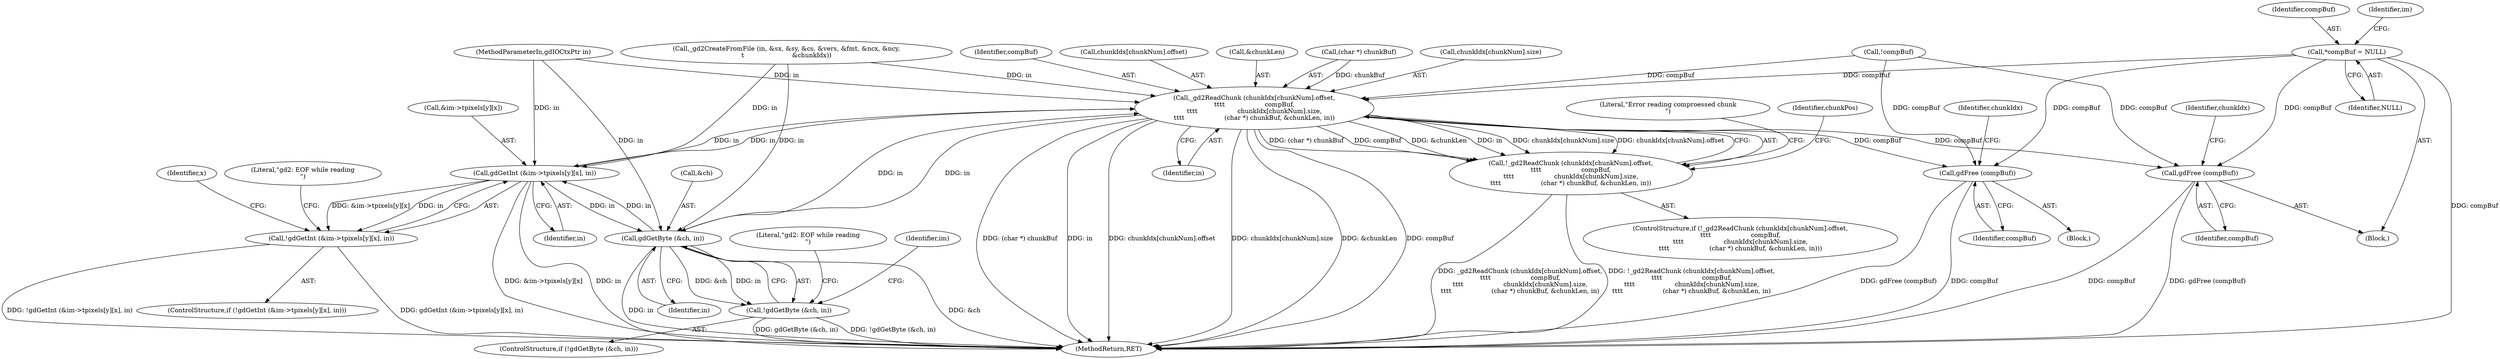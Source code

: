 digraph "0_libgd_fe9ed49dafa993e3af96b6a5a589efeea9bfb36f@pointer" {
"1000162" [label="(Call,*compBuf = NULL)"];
"1000331" [label="(Call,_gd2ReadChunk (chunkIdx[chunkNum].offset,\n\t\t\t\t                    compBuf,\n\t\t\t\t                    chunkIdx[chunkNum].size,\n\t\t\t\t                    (char *) chunkBuf, &chunkLen, in))"];
"1000330" [label="(Call,!_gd2ReadChunk (chunkIdx[chunkNum].offset,\n\t\t\t\t                    compBuf,\n\t\t\t\t                    chunkIdx[chunkNum].size,\n\t\t\t\t                    (char *) chunkBuf, &chunkLen, in))"];
"1000411" [label="(Call,gdGetInt (&im->tpixels[y][x], in))"];
"1000410" [label="(Call,!gdGetInt (&im->tpixels[y][x], in))"];
"1000433" [label="(Call,gdGetByte (&ch, in))"];
"1000432" [label="(Call,!gdGetByte (&ch, in))"];
"1000540" [label="(Call,gdFree (compBuf))"];
"1000560" [label="(Call,gdFree (compBuf))"];
"1000337" [label="(Identifier,compBuf)"];
"1000264" [label="(Call,!compBuf)"];
"1000162" [label="(Call,*compBuf = NULL)"];
"1000329" [label="(ControlStructure,if (!_gd2ReadChunk (chunkIdx[chunkNum].offset,\n\t\t\t\t                    compBuf,\n\t\t\t\t                    chunkIdx[chunkNum].size,\n\t\t\t\t                    (char *) chunkBuf, &chunkLen, in)))"];
"1000116" [label="(MethodParameterIn,gdIOCtxPtr in)"];
"1000332" [label="(Call,chunkIdx[chunkNum].offset)"];
"1000420" [label="(Identifier,in)"];
"1000411" [label="(Call,gdGetInt (&im->tpixels[y][x], in))"];
"1000540" [label="(Call,gdFree (compBuf))"];
"1000434" [label="(Call,&ch)"];
"1000561" [label="(Identifier,compBuf)"];
"1000163" [label="(Identifier,compBuf)"];
"1000167" [label="(Identifier,im)"];
"1000436" [label="(Identifier,in)"];
"1000164" [label="(Identifier,NULL)"];
"1000331" [label="(Call,_gd2ReadChunk (chunkIdx[chunkNum].offset,\n\t\t\t\t                    compBuf,\n\t\t\t\t                    chunkIdx[chunkNum].size,\n\t\t\t\t                    (char *) chunkBuf, &chunkLen, in))"];
"1000330" [label="(Call,!_gd2ReadChunk (chunkIdx[chunkNum].offset,\n\t\t\t\t                    compBuf,\n\t\t\t\t                    chunkIdx[chunkNum].size,\n\t\t\t\t                    (char *) chunkBuf, &chunkLen, in))"];
"1000412" [label="(Call,&im->tpixels[y][x])"];
"1000402" [label="(Identifier,x)"];
"1000563" [label="(Identifier,chunkIdx)"];
"1000439" [label="(Literal,\"gd2: EOF while reading\n\")"];
"1000433" [label="(Call,gdGetByte (&ch, in))"];
"1000569" [label="(MethodReturn,RET)"];
"1000541" [label="(Identifier,compBuf)"];
"1000168" [label="(Call,_gd2CreateFromFile (in, &sx, &sy, &cs, &vers, &fmt, &ncx, &ncy,\n\t                        &chunkIdx))"];
"1000117" [label="(Block,)"];
"1000423" [label="(Literal,\"gd2: EOF while reading\n\")"];
"1000432" [label="(Call,!gdGetByte (&ch, in))"];
"1000346" [label="(Call,&chunkLen)"];
"1000355" [label="(Identifier,chunkPos)"];
"1000559" [label="(Block,)"];
"1000409" [label="(ControlStructure,if (!gdGetInt (&im->tpixels[y][x], in)))"];
"1000343" [label="(Call,(char *) chunkBuf)"];
"1000348" [label="(Identifier,in)"];
"1000352" [label="(Literal,\"Error reading comproessed chunk\n\")"];
"1000560" [label="(Call,gdFree (compBuf))"];
"1000543" [label="(Identifier,chunkIdx)"];
"1000431" [label="(ControlStructure,if (!gdGetByte (&ch, in)))"];
"1000410" [label="(Call,!gdGetInt (&im->tpixels[y][x], in))"];
"1000448" [label="(Identifier,im)"];
"1000338" [label="(Call,chunkIdx[chunkNum].size)"];
"1000162" -> "1000117"  [label="AST: "];
"1000162" -> "1000164"  [label="CFG: "];
"1000163" -> "1000162"  [label="AST: "];
"1000164" -> "1000162"  [label="AST: "];
"1000167" -> "1000162"  [label="CFG: "];
"1000162" -> "1000569"  [label="DDG: compBuf"];
"1000162" -> "1000331"  [label="DDG: compBuf"];
"1000162" -> "1000540"  [label="DDG: compBuf"];
"1000162" -> "1000560"  [label="DDG: compBuf"];
"1000331" -> "1000330"  [label="AST: "];
"1000331" -> "1000348"  [label="CFG: "];
"1000332" -> "1000331"  [label="AST: "];
"1000337" -> "1000331"  [label="AST: "];
"1000338" -> "1000331"  [label="AST: "];
"1000343" -> "1000331"  [label="AST: "];
"1000346" -> "1000331"  [label="AST: "];
"1000348" -> "1000331"  [label="AST: "];
"1000330" -> "1000331"  [label="CFG: "];
"1000331" -> "1000569"  [label="DDG: (char *) chunkBuf"];
"1000331" -> "1000569"  [label="DDG: in"];
"1000331" -> "1000569"  [label="DDG: chunkIdx[chunkNum].offset"];
"1000331" -> "1000569"  [label="DDG: chunkIdx[chunkNum].size"];
"1000331" -> "1000569"  [label="DDG: &chunkLen"];
"1000331" -> "1000569"  [label="DDG: compBuf"];
"1000331" -> "1000330"  [label="DDG: (char *) chunkBuf"];
"1000331" -> "1000330"  [label="DDG: compBuf"];
"1000331" -> "1000330"  [label="DDG: &chunkLen"];
"1000331" -> "1000330"  [label="DDG: in"];
"1000331" -> "1000330"  [label="DDG: chunkIdx[chunkNum].size"];
"1000331" -> "1000330"  [label="DDG: chunkIdx[chunkNum].offset"];
"1000264" -> "1000331"  [label="DDG: compBuf"];
"1000343" -> "1000331"  [label="DDG: chunkBuf"];
"1000433" -> "1000331"  [label="DDG: in"];
"1000168" -> "1000331"  [label="DDG: in"];
"1000411" -> "1000331"  [label="DDG: in"];
"1000116" -> "1000331"  [label="DDG: in"];
"1000331" -> "1000411"  [label="DDG: in"];
"1000331" -> "1000433"  [label="DDG: in"];
"1000331" -> "1000540"  [label="DDG: compBuf"];
"1000331" -> "1000560"  [label="DDG: compBuf"];
"1000330" -> "1000329"  [label="AST: "];
"1000352" -> "1000330"  [label="CFG: "];
"1000355" -> "1000330"  [label="CFG: "];
"1000330" -> "1000569"  [label="DDG: _gd2ReadChunk (chunkIdx[chunkNum].offset,\n\t\t\t\t                    compBuf,\n\t\t\t\t                    chunkIdx[chunkNum].size,\n\t\t\t\t                    (char *) chunkBuf, &chunkLen, in)"];
"1000330" -> "1000569"  [label="DDG: !_gd2ReadChunk (chunkIdx[chunkNum].offset,\n\t\t\t\t                    compBuf,\n\t\t\t\t                    chunkIdx[chunkNum].size,\n\t\t\t\t                    (char *) chunkBuf, &chunkLen, in)"];
"1000411" -> "1000410"  [label="AST: "];
"1000411" -> "1000420"  [label="CFG: "];
"1000412" -> "1000411"  [label="AST: "];
"1000420" -> "1000411"  [label="AST: "];
"1000410" -> "1000411"  [label="CFG: "];
"1000411" -> "1000569"  [label="DDG: &im->tpixels[y][x]"];
"1000411" -> "1000569"  [label="DDG: in"];
"1000411" -> "1000410"  [label="DDG: &im->tpixels[y][x]"];
"1000411" -> "1000410"  [label="DDG: in"];
"1000433" -> "1000411"  [label="DDG: in"];
"1000168" -> "1000411"  [label="DDG: in"];
"1000116" -> "1000411"  [label="DDG: in"];
"1000411" -> "1000433"  [label="DDG: in"];
"1000410" -> "1000409"  [label="AST: "];
"1000423" -> "1000410"  [label="CFG: "];
"1000402" -> "1000410"  [label="CFG: "];
"1000410" -> "1000569"  [label="DDG: gdGetInt (&im->tpixels[y][x], in)"];
"1000410" -> "1000569"  [label="DDG: !gdGetInt (&im->tpixels[y][x], in)"];
"1000433" -> "1000432"  [label="AST: "];
"1000433" -> "1000436"  [label="CFG: "];
"1000434" -> "1000433"  [label="AST: "];
"1000436" -> "1000433"  [label="AST: "];
"1000432" -> "1000433"  [label="CFG: "];
"1000433" -> "1000569"  [label="DDG: in"];
"1000433" -> "1000569"  [label="DDG: &ch"];
"1000433" -> "1000432"  [label="DDG: &ch"];
"1000433" -> "1000432"  [label="DDG: in"];
"1000168" -> "1000433"  [label="DDG: in"];
"1000116" -> "1000433"  [label="DDG: in"];
"1000432" -> "1000431"  [label="AST: "];
"1000439" -> "1000432"  [label="CFG: "];
"1000448" -> "1000432"  [label="CFG: "];
"1000432" -> "1000569"  [label="DDG: !gdGetByte (&ch, in)"];
"1000432" -> "1000569"  [label="DDG: gdGetByte (&ch, in)"];
"1000540" -> "1000117"  [label="AST: "];
"1000540" -> "1000541"  [label="CFG: "];
"1000541" -> "1000540"  [label="AST: "];
"1000543" -> "1000540"  [label="CFG: "];
"1000540" -> "1000569"  [label="DDG: gdFree (compBuf)"];
"1000540" -> "1000569"  [label="DDG: compBuf"];
"1000264" -> "1000540"  [label="DDG: compBuf"];
"1000560" -> "1000559"  [label="AST: "];
"1000560" -> "1000561"  [label="CFG: "];
"1000561" -> "1000560"  [label="AST: "];
"1000563" -> "1000560"  [label="CFG: "];
"1000560" -> "1000569"  [label="DDG: gdFree (compBuf)"];
"1000560" -> "1000569"  [label="DDG: compBuf"];
"1000264" -> "1000560"  [label="DDG: compBuf"];
}
